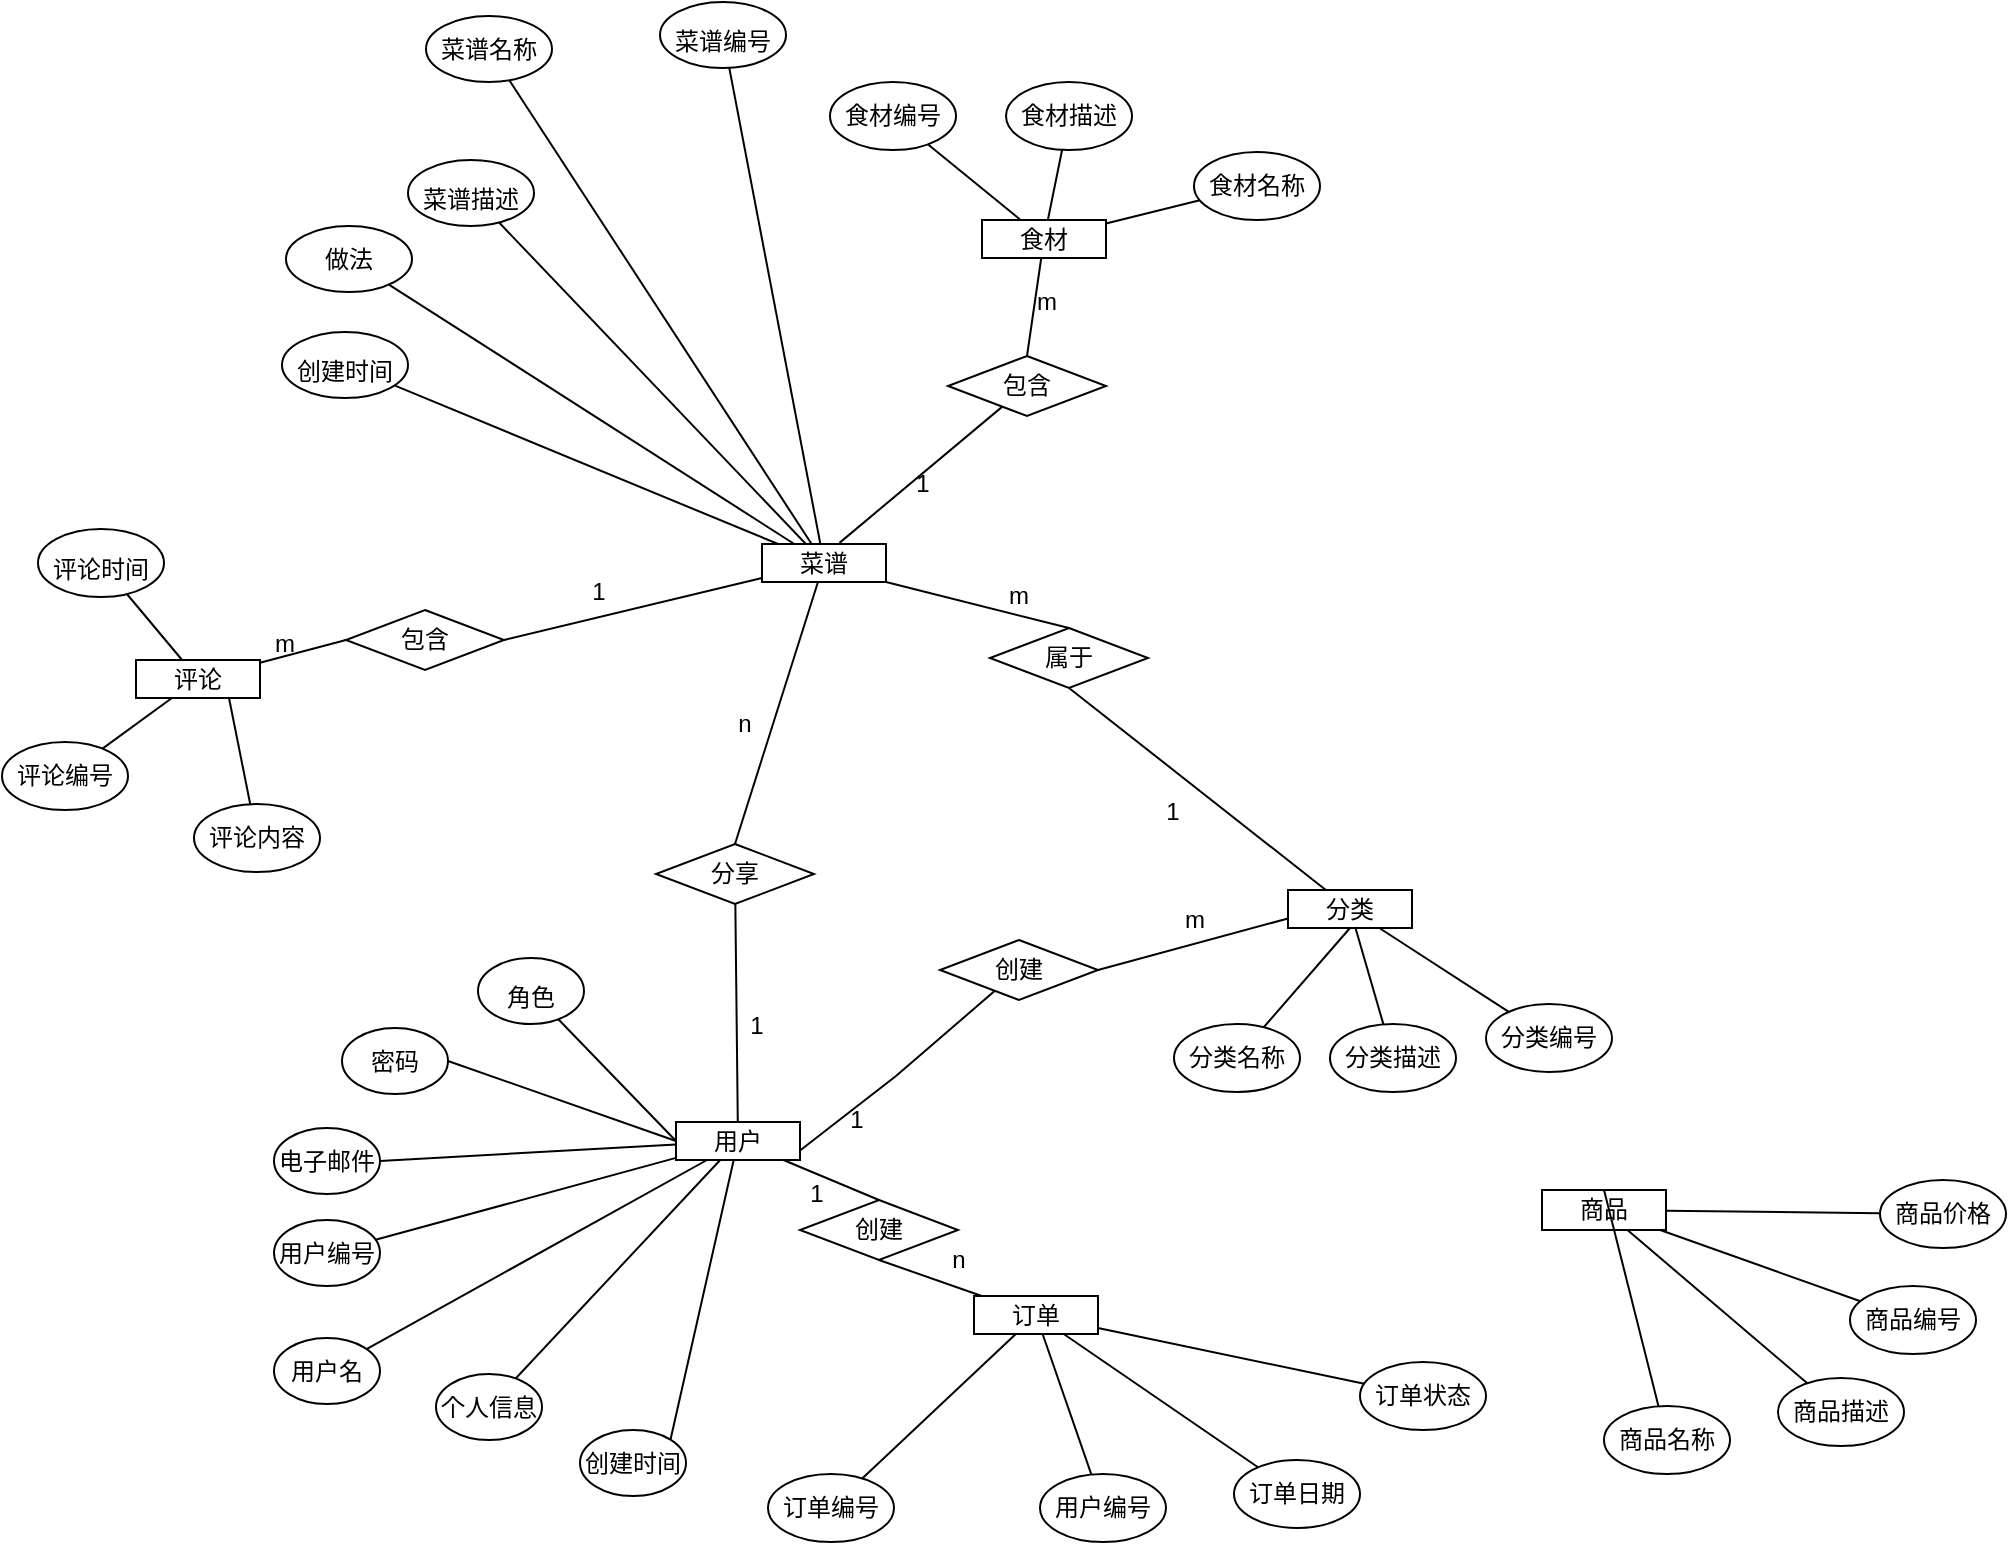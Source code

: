 <mxfile version="26.0.16">
  <diagram name="第 1 页" id="1HDWdItfqhj2lZLO5Fnb">
    <mxGraphModel dx="1750" dy="870" grid="0" gridSize="10" guides="1" tooltips="1" connect="1" arrows="1" fold="1" page="1" pageScale="1" pageWidth="1100" pageHeight="850" math="0" shadow="0">
      <root>
        <mxCell id="0" />
        <mxCell id="1" parent="0" />
        <mxCell id="SQZiUt8u2_AjFRlVFgGF-1" value="食材" style="rounded=0;whiteSpace=wrap;html=1;" vertex="1" parent="1">
          <mxGeometry x="534" y="137" width="62" height="19" as="geometry" />
        </mxCell>
        <mxCell id="SQZiUt8u2_AjFRlVFgGF-2" value="创建时间" style="ellipse;whiteSpace=wrap;html=1;" vertex="1" parent="1">
          <mxGeometry x="333" y="742" width="53" height="33" as="geometry" />
        </mxCell>
        <mxCell id="SQZiUt8u2_AjFRlVFgGF-3" value="个人信息" style="ellipse;whiteSpace=wrap;html=1;" vertex="1" parent="1">
          <mxGeometry x="261" y="714" width="53" height="33" as="geometry" />
        </mxCell>
        <mxCell id="SQZiUt8u2_AjFRlVFgGF-4" value="&lt;table&gt;&lt;tbody&gt;&lt;tr&gt;&lt;td&gt;&lt;/td&gt;&lt;/tr&gt;&lt;/tbody&gt;&lt;/table&gt;&lt;table&gt;&lt;tbody&gt;&lt;tr&gt;&lt;td&gt;角色&lt;/td&gt;&lt;/tr&gt;&lt;/tbody&gt;&lt;/table&gt;" style="ellipse;whiteSpace=wrap;html=1;" vertex="1" parent="1">
          <mxGeometry x="282" y="506" width="53" height="33" as="geometry" />
        </mxCell>
        <mxCell id="SQZiUt8u2_AjFRlVFgGF-5" value="密码" style="ellipse;whiteSpace=wrap;html=1;" vertex="1" parent="1">
          <mxGeometry x="214" y="541" width="53" height="33" as="geometry" />
        </mxCell>
        <mxCell id="SQZiUt8u2_AjFRlVFgGF-6" value="电子邮件" style="ellipse;whiteSpace=wrap;html=1;" vertex="1" parent="1">
          <mxGeometry x="180" y="591" width="53" height="33" as="geometry" />
        </mxCell>
        <mxCell id="SQZiUt8u2_AjFRlVFgGF-7" value="用户编号" style="ellipse;whiteSpace=wrap;html=1;" vertex="1" parent="1">
          <mxGeometry x="180" y="637" width="53" height="33" as="geometry" />
        </mxCell>
        <mxCell id="SQZiUt8u2_AjFRlVFgGF-8" value="用户名" style="ellipse;whiteSpace=wrap;html=1;" vertex="1" parent="1">
          <mxGeometry x="180" y="696" width="53" height="33" as="geometry" />
        </mxCell>
        <mxCell id="SQZiUt8u2_AjFRlVFgGF-10" value="用户" style="rounded=0;whiteSpace=wrap;html=1;" vertex="1" parent="1">
          <mxGeometry x="381" y="588" width="62" height="19" as="geometry" />
        </mxCell>
        <mxCell id="SQZiUt8u2_AjFRlVFgGF-11" value="分类" style="rounded=0;whiteSpace=wrap;html=1;" vertex="1" parent="1">
          <mxGeometry x="687" y="472" width="62" height="19" as="geometry" />
        </mxCell>
        <mxCell id="SQZiUt8u2_AjFRlVFgGF-12" value="菜谱" style="rounded=0;whiteSpace=wrap;html=1;" vertex="1" parent="1">
          <mxGeometry x="424" y="299" width="62" height="19" as="geometry" />
        </mxCell>
        <mxCell id="SQZiUt8u2_AjFRlVFgGF-14" value="菜谱名称" style="ellipse;whiteSpace=wrap;html=1;" vertex="1" parent="1">
          <mxGeometry x="256" y="35" width="63" height="33" as="geometry" />
        </mxCell>
        <mxCell id="SQZiUt8u2_AjFRlVFgGF-15" value="&lt;table&gt;&lt;tbody&gt;&lt;tr&gt;&lt;td&gt;&lt;/td&gt;&lt;/tr&gt;&lt;/tbody&gt;&lt;/table&gt;&lt;table&gt;&lt;tbody&gt;&lt;tr&gt;&lt;td&gt;菜谱编号&lt;/td&gt;&lt;/tr&gt;&lt;/tbody&gt;&lt;/table&gt;" style="ellipse;whiteSpace=wrap;html=1;" vertex="1" parent="1">
          <mxGeometry x="373" y="28" width="63" height="33" as="geometry" />
        </mxCell>
        <mxCell id="SQZiUt8u2_AjFRlVFgGF-16" value="&lt;table&gt;&lt;tbody&gt;&lt;tr&gt;&lt;td&gt;&lt;/td&gt;&lt;/tr&gt;&lt;/tbody&gt;&lt;/table&gt;&lt;table&gt;&lt;tbody&gt;&lt;tr&gt;&lt;td&gt;菜谱描述&lt;/td&gt;&lt;/tr&gt;&lt;/tbody&gt;&lt;/table&gt;" style="ellipse;whiteSpace=wrap;html=1;" vertex="1" parent="1">
          <mxGeometry x="247" y="107" width="63" height="33" as="geometry" />
        </mxCell>
        <mxCell id="SQZiUt8u2_AjFRlVFgGF-17" value="做法" style="ellipse;whiteSpace=wrap;html=1;" vertex="1" parent="1">
          <mxGeometry x="186" y="140" width="63" height="33" as="geometry" />
        </mxCell>
        <mxCell id="SQZiUt8u2_AjFRlVFgGF-18" value="&lt;table&gt;&lt;tbody&gt;&lt;tr&gt;&lt;td&gt;&lt;/td&gt;&lt;/tr&gt;&lt;/tbody&gt;&lt;/table&gt;&lt;table&gt;&lt;tbody&gt;&lt;tr&gt;&lt;td&gt;创建时间&lt;/td&gt;&lt;/tr&gt;&lt;/tbody&gt;&lt;/table&gt;" style="ellipse;whiteSpace=wrap;html=1;" vertex="1" parent="1">
          <mxGeometry x="184" y="193" width="63" height="33" as="geometry" />
        </mxCell>
        <mxCell id="SQZiUt8u2_AjFRlVFgGF-19" value="食材编号" style="ellipse;whiteSpace=wrap;html=1;" vertex="1" parent="1">
          <mxGeometry x="458" y="68" width="63" height="34" as="geometry" />
        </mxCell>
        <mxCell id="SQZiUt8u2_AjFRlVFgGF-20" value="评论编号" style="ellipse;whiteSpace=wrap;html=1;" vertex="1" parent="1">
          <mxGeometry x="44" y="398" width="63" height="34" as="geometry" />
        </mxCell>
        <mxCell id="SQZiUt8u2_AjFRlVFgGF-21" value="食材描述" style="ellipse;whiteSpace=wrap;html=1;" vertex="1" parent="1">
          <mxGeometry x="546" y="68" width="63" height="34" as="geometry" />
        </mxCell>
        <mxCell id="SQZiUt8u2_AjFRlVFgGF-22" value="食材名称" style="ellipse;whiteSpace=wrap;html=1;" vertex="1" parent="1">
          <mxGeometry x="640" y="103" width="63" height="34" as="geometry" />
        </mxCell>
        <mxCell id="SQZiUt8u2_AjFRlVFgGF-24" value="订单编号" style="ellipse;whiteSpace=wrap;html=1;" vertex="1" parent="1">
          <mxGeometry x="427" y="764" width="63" height="34" as="geometry" />
        </mxCell>
        <mxCell id="SQZiUt8u2_AjFRlVFgGF-25" value="分类编号" style="ellipse;whiteSpace=wrap;html=1;" vertex="1" parent="1">
          <mxGeometry x="786" y="529" width="63" height="34" as="geometry" />
        </mxCell>
        <mxCell id="SQZiUt8u2_AjFRlVFgGF-26" value="分类描述" style="ellipse;whiteSpace=wrap;html=1;" vertex="1" parent="1">
          <mxGeometry x="708" y="539" width="63" height="34" as="geometry" />
        </mxCell>
        <mxCell id="SQZiUt8u2_AjFRlVFgGF-27" value="分类名称" style="ellipse;whiteSpace=wrap;html=1;" vertex="1" parent="1">
          <mxGeometry x="630" y="539" width="63" height="34" as="geometry" />
        </mxCell>
        <mxCell id="SQZiUt8u2_AjFRlVFgGF-28" value="评论" style="rounded=0;whiteSpace=wrap;html=1;" vertex="1" parent="1">
          <mxGeometry x="111" y="357" width="62" height="19" as="geometry" />
        </mxCell>
        <mxCell id="SQZiUt8u2_AjFRlVFgGF-29" value="用户编号" style="ellipse;whiteSpace=wrap;html=1;" vertex="1" parent="1">
          <mxGeometry x="563" y="764" width="63" height="34" as="geometry" />
        </mxCell>
        <mxCell id="SQZiUt8u2_AjFRlVFgGF-30" value="订单日期" style="ellipse;whiteSpace=wrap;html=1;" vertex="1" parent="1">
          <mxGeometry x="660" y="757" width="63" height="34" as="geometry" />
        </mxCell>
        <mxCell id="SQZiUt8u2_AjFRlVFgGF-31" value="订单状态" style="ellipse;whiteSpace=wrap;html=1;" vertex="1" parent="1">
          <mxGeometry x="723" y="708" width="63" height="34" as="geometry" />
        </mxCell>
        <mxCell id="SQZiUt8u2_AjFRlVFgGF-32" value="&lt;table&gt;&lt;tbody&gt;&lt;tr&gt;&lt;td&gt;&lt;/td&gt;&lt;/tr&gt;&lt;/tbody&gt;&lt;/table&gt;&lt;table&gt;&lt;tbody&gt;&lt;tr&gt;&lt;td&gt;评论时间&lt;/td&gt;&lt;/tr&gt;&lt;/tbody&gt;&lt;/table&gt;" style="ellipse;whiteSpace=wrap;html=1;" vertex="1" parent="1">
          <mxGeometry x="62" y="291.5" width="63" height="34" as="geometry" />
        </mxCell>
        <mxCell id="SQZiUt8u2_AjFRlVFgGF-33" value="评论内容" style="ellipse;whiteSpace=wrap;html=1;" vertex="1" parent="1">
          <mxGeometry x="140" y="429" width="63" height="34" as="geometry" />
        </mxCell>
        <mxCell id="SQZiUt8u2_AjFRlVFgGF-36" value="订单" style="rounded=0;whiteSpace=wrap;html=1;" vertex="1" parent="1">
          <mxGeometry x="530" y="675" width="62" height="19" as="geometry" />
        </mxCell>
        <mxCell id="SQZiUt8u2_AjFRlVFgGF-37" value="商品" style="rounded=0;whiteSpace=wrap;html=1;" vertex="1" parent="1">
          <mxGeometry x="814" y="622" width="62" height="20" as="geometry" />
        </mxCell>
        <mxCell id="SQZiUt8u2_AjFRlVFgGF-38" value="商品价格" style="ellipse;whiteSpace=wrap;html=1;" vertex="1" parent="1">
          <mxGeometry x="983" y="617" width="63" height="34" as="geometry" />
        </mxCell>
        <mxCell id="SQZiUt8u2_AjFRlVFgGF-39" value="商品描述" style="ellipse;whiteSpace=wrap;html=1;" vertex="1" parent="1">
          <mxGeometry x="932" y="716" width="63" height="34" as="geometry" />
        </mxCell>
        <mxCell id="SQZiUt8u2_AjFRlVFgGF-40" value="商品编号" style="ellipse;whiteSpace=wrap;html=1;" vertex="1" parent="1">
          <mxGeometry x="968" y="670" width="63" height="34" as="geometry" />
        </mxCell>
        <mxCell id="SQZiUt8u2_AjFRlVFgGF-41" value="商品名称" style="ellipse;whiteSpace=wrap;html=1;" vertex="1" parent="1">
          <mxGeometry x="845" y="730" width="63" height="34" as="geometry" />
        </mxCell>
        <mxCell id="SQZiUt8u2_AjFRlVFgGF-43" value="" style="endArrow=none;html=1;rounded=0;entryX=0;entryY=0.5;entryDx=0;entryDy=0;" edge="1" parent="1" source="SQZiUt8u2_AjFRlVFgGF-4" target="SQZiUt8u2_AjFRlVFgGF-10">
          <mxGeometry width="50" height="50" relative="1" as="geometry">
            <mxPoint x="406" y="627" as="sourcePoint" />
            <mxPoint x="456" y="577" as="targetPoint" />
          </mxGeometry>
        </mxCell>
        <mxCell id="SQZiUt8u2_AjFRlVFgGF-44" value="" style="endArrow=none;html=1;rounded=0;exitX=1;exitY=0.5;exitDx=0;exitDy=0;entryX=0;entryY=0.5;entryDx=0;entryDy=0;" edge="1" parent="1" source="SQZiUt8u2_AjFRlVFgGF-5" target="SQZiUt8u2_AjFRlVFgGF-10">
          <mxGeometry width="50" height="50" relative="1" as="geometry">
            <mxPoint x="416" y="664" as="sourcePoint" />
            <mxPoint x="346" y="603" as="targetPoint" />
          </mxGeometry>
        </mxCell>
        <mxCell id="SQZiUt8u2_AjFRlVFgGF-46" value="" style="endArrow=none;html=1;rounded=0;exitX=1;exitY=0.5;exitDx=0;exitDy=0;" edge="1" parent="1" source="SQZiUt8u2_AjFRlVFgGF-6" target="SQZiUt8u2_AjFRlVFgGF-10">
          <mxGeometry width="50" height="50" relative="1" as="geometry">
            <mxPoint x="243" y="582" as="sourcePoint" />
            <mxPoint x="392" y="603" as="targetPoint" />
          </mxGeometry>
        </mxCell>
        <mxCell id="SQZiUt8u2_AjFRlVFgGF-47" value="" style="endArrow=none;html=1;rounded=0;" edge="1" parent="1" source="SQZiUt8u2_AjFRlVFgGF-7" target="SQZiUt8u2_AjFRlVFgGF-10">
          <mxGeometry width="50" height="50" relative="1" as="geometry">
            <mxPoint x="243" y="618" as="sourcePoint" />
            <mxPoint x="391" y="609" as="targetPoint" />
          </mxGeometry>
        </mxCell>
        <mxCell id="SQZiUt8u2_AjFRlVFgGF-48" value="" style="endArrow=none;html=1;rounded=0;entryX=0.25;entryY=1;entryDx=0;entryDy=0;" edge="1" parent="1" source="SQZiUt8u2_AjFRlVFgGF-8" target="SQZiUt8u2_AjFRlVFgGF-10">
          <mxGeometry width="50" height="50" relative="1" as="geometry">
            <mxPoint x="241" y="657" as="sourcePoint" />
            <mxPoint x="391" y="616" as="targetPoint" />
          </mxGeometry>
        </mxCell>
        <mxCell id="SQZiUt8u2_AjFRlVFgGF-49" value="" style="endArrow=none;html=1;rounded=0;" edge="1" parent="1" source="SQZiUt8u2_AjFRlVFgGF-3" target="SQZiUt8u2_AjFRlVFgGF-10">
          <mxGeometry width="50" height="50" relative="1" as="geometry">
            <mxPoint x="236" y="712" as="sourcePoint" />
            <mxPoint x="407" y="617" as="targetPoint" />
          </mxGeometry>
        </mxCell>
        <mxCell id="SQZiUt8u2_AjFRlVFgGF-50" value="" style="endArrow=none;html=1;rounded=0;" edge="1" parent="1" source="SQZiUt8u2_AjFRlVFgGF-18" target="SQZiUt8u2_AjFRlVFgGF-12">
          <mxGeometry width="50" height="50" relative="1" as="geometry">
            <mxPoint x="126" y="414" as="sourcePoint" />
            <mxPoint x="297" y="319" as="targetPoint" />
          </mxGeometry>
        </mxCell>
        <mxCell id="SQZiUt8u2_AjFRlVFgGF-51" value="" style="endArrow=none;html=1;rounded=0;exitX=1;exitY=0;exitDx=0;exitDy=0;" edge="1" parent="1" source="SQZiUt8u2_AjFRlVFgGF-2" target="SQZiUt8u2_AjFRlVFgGF-10">
          <mxGeometry width="50" height="50" relative="1" as="geometry">
            <mxPoint x="256" y="732" as="sourcePoint" />
            <mxPoint x="427" y="637" as="targetPoint" />
          </mxGeometry>
        </mxCell>
        <mxCell id="SQZiUt8u2_AjFRlVFgGF-52" value="" style="endArrow=none;html=1;rounded=0;" edge="1" parent="1" source="SQZiUt8u2_AjFRlVFgGF-1" target="SQZiUt8u2_AjFRlVFgGF-21">
          <mxGeometry width="50" height="50" relative="1" as="geometry">
            <mxPoint x="339" y="160" as="sourcePoint" />
            <mxPoint x="510" y="65" as="targetPoint" />
          </mxGeometry>
        </mxCell>
        <mxCell id="SQZiUt8u2_AjFRlVFgGF-53" value="" style="endArrow=none;html=1;rounded=0;" edge="1" parent="1" source="SQZiUt8u2_AjFRlVFgGF-1" target="SQZiUt8u2_AjFRlVFgGF-22">
          <mxGeometry width="50" height="50" relative="1" as="geometry">
            <mxPoint x="349" y="170" as="sourcePoint" />
            <mxPoint x="520" y="75" as="targetPoint" />
          </mxGeometry>
        </mxCell>
        <mxCell id="SQZiUt8u2_AjFRlVFgGF-54" value="" style="endArrow=none;html=1;rounded=0;" edge="1" parent="1" source="SQZiUt8u2_AjFRlVFgGF-1" target="SQZiUt8u2_AjFRlVFgGF-19">
          <mxGeometry width="50" height="50" relative="1" as="geometry">
            <mxPoint x="359" y="180" as="sourcePoint" />
            <mxPoint x="530" y="85" as="targetPoint" />
          </mxGeometry>
        </mxCell>
        <mxCell id="SQZiUt8u2_AjFRlVFgGF-55" value="" style="endArrow=none;html=1;rounded=0;" edge="1" parent="1" source="SQZiUt8u2_AjFRlVFgGF-17" target="SQZiUt8u2_AjFRlVFgGF-12">
          <mxGeometry width="50" height="50" relative="1" as="geometry">
            <mxPoint x="179" y="338" as="sourcePoint" />
            <mxPoint x="311" y="240" as="targetPoint" />
          </mxGeometry>
        </mxCell>
        <mxCell id="SQZiUt8u2_AjFRlVFgGF-56" value="" style="endArrow=none;html=1;rounded=0;" edge="1" parent="1" source="SQZiUt8u2_AjFRlVFgGF-16" target="SQZiUt8u2_AjFRlVFgGF-12">
          <mxGeometry width="50" height="50" relative="1" as="geometry">
            <mxPoint x="148" y="418" as="sourcePoint" />
            <mxPoint x="280" y="320" as="targetPoint" />
          </mxGeometry>
        </mxCell>
        <mxCell id="SQZiUt8u2_AjFRlVFgGF-57" value="" style="endArrow=none;html=1;rounded=0;" edge="1" parent="1" source="SQZiUt8u2_AjFRlVFgGF-14" target="SQZiUt8u2_AjFRlVFgGF-12">
          <mxGeometry width="50" height="50" relative="1" as="geometry">
            <mxPoint x="158" y="428" as="sourcePoint" />
            <mxPoint x="290" y="330" as="targetPoint" />
          </mxGeometry>
        </mxCell>
        <mxCell id="SQZiUt8u2_AjFRlVFgGF-58" value="" style="endArrow=none;html=1;rounded=0;" edge="1" parent="1" source="SQZiUt8u2_AjFRlVFgGF-12" target="SQZiUt8u2_AjFRlVFgGF-15">
          <mxGeometry width="50" height="50" relative="1" as="geometry">
            <mxPoint x="168" y="438" as="sourcePoint" />
            <mxPoint x="300" y="340" as="targetPoint" />
          </mxGeometry>
        </mxCell>
        <mxCell id="SQZiUt8u2_AjFRlVFgGF-60" value="分享" style="rhombus;whiteSpace=wrap;html=1;" vertex="1" parent="1">
          <mxGeometry x="371" y="449" width="79" height="30" as="geometry" />
        </mxCell>
        <mxCell id="SQZiUt8u2_AjFRlVFgGF-61" value="" style="endArrow=none;html=1;rounded=0;exitX=0.5;exitY=0;exitDx=0;exitDy=0;" edge="1" parent="1" source="SQZiUt8u2_AjFRlVFgGF-60" target="SQZiUt8u2_AjFRlVFgGF-12">
          <mxGeometry width="50" height="50" relative="1" as="geometry">
            <mxPoint x="501" y="549" as="sourcePoint" />
            <mxPoint x="551" y="499" as="targetPoint" />
          </mxGeometry>
        </mxCell>
        <mxCell id="SQZiUt8u2_AjFRlVFgGF-62" value="" style="endArrow=none;html=1;rounded=0;" edge="1" parent="1" source="SQZiUt8u2_AjFRlVFgGF-10" target="SQZiUt8u2_AjFRlVFgGF-60">
          <mxGeometry width="50" height="50" relative="1" as="geometry">
            <mxPoint x="421" y="581" as="sourcePoint" />
            <mxPoint x="412" y="475" as="targetPoint" />
          </mxGeometry>
        </mxCell>
        <mxCell id="SQZiUt8u2_AjFRlVFgGF-63" value="1" style="text;html=1;align=center;verticalAlign=middle;resizable=0;points=[];autosize=1;strokeColor=none;fillColor=none;" vertex="1" parent="1">
          <mxGeometry x="408" y="527" width="25" height="26" as="geometry" />
        </mxCell>
        <mxCell id="SQZiUt8u2_AjFRlVFgGF-64" value="n" style="text;html=1;align=center;verticalAlign=middle;resizable=0;points=[];autosize=1;strokeColor=none;fillColor=none;" vertex="1" parent="1">
          <mxGeometry x="402" y="376" width="25" height="26" as="geometry" />
        </mxCell>
        <mxCell id="SQZiUt8u2_AjFRlVFgGF-65" value="包含" style="rhombus;whiteSpace=wrap;html=1;" vertex="1" parent="1">
          <mxGeometry x="517" y="205" width="79" height="30" as="geometry" />
        </mxCell>
        <mxCell id="SQZiUt8u2_AjFRlVFgGF-66" value="" style="endArrow=none;html=1;rounded=0;exitX=0.625;exitY=-0.03;exitDx=0;exitDy=0;exitPerimeter=0;" edge="1" parent="1" source="SQZiUt8u2_AjFRlVFgGF-12" target="SQZiUt8u2_AjFRlVFgGF-65">
          <mxGeometry width="50" height="50" relative="1" as="geometry">
            <mxPoint x="453" y="216" as="sourcePoint" />
            <mxPoint x="503" y="166" as="targetPoint" />
          </mxGeometry>
        </mxCell>
        <mxCell id="SQZiUt8u2_AjFRlVFgGF-67" value="1" style="text;html=1;align=center;verticalAlign=middle;resizable=0;points=[];autosize=1;strokeColor=none;fillColor=none;" vertex="1" parent="1">
          <mxGeometry x="491" y="256" width="25" height="26" as="geometry" />
        </mxCell>
        <mxCell id="SQZiUt8u2_AjFRlVFgGF-68" value="" style="endArrow=none;html=1;rounded=0;exitX=0.5;exitY=0;exitDx=0;exitDy=0;" edge="1" parent="1" source="SQZiUt8u2_AjFRlVFgGF-65" target="SQZiUt8u2_AjFRlVFgGF-1">
          <mxGeometry width="50" height="50" relative="1" as="geometry">
            <mxPoint x="720" y="237" as="sourcePoint" />
            <mxPoint x="770" y="187" as="targetPoint" />
          </mxGeometry>
        </mxCell>
        <mxCell id="SQZiUt8u2_AjFRlVFgGF-69" value="m" style="text;html=1;align=center;verticalAlign=middle;resizable=0;points=[];autosize=1;strokeColor=none;fillColor=none;" vertex="1" parent="1">
          <mxGeometry x="552" y="165" width="28" height="26" as="geometry" />
        </mxCell>
        <mxCell id="SQZiUt8u2_AjFRlVFgGF-70" value="创建" style="rhombus;whiteSpace=wrap;html=1;" vertex="1" parent="1">
          <mxGeometry x="513" y="497" width="79" height="30" as="geometry" />
        </mxCell>
        <mxCell id="SQZiUt8u2_AjFRlVFgGF-71" value="1" style="text;html=1;align=center;verticalAlign=middle;resizable=0;points=[];autosize=1;strokeColor=none;fillColor=none;" vertex="1" parent="1">
          <mxGeometry x="458" y="574" width="25" height="26" as="geometry" />
        </mxCell>
        <mxCell id="SQZiUt8u2_AjFRlVFgGF-72" value="" style="endArrow=none;html=1;rounded=0;exitX=1;exitY=0.75;exitDx=0;exitDy=0;" edge="1" parent="1" source="SQZiUt8u2_AjFRlVFgGF-10" target="SQZiUt8u2_AjFRlVFgGF-70">
          <mxGeometry width="50" height="50" relative="1" as="geometry">
            <mxPoint x="422" y="598" as="sourcePoint" />
            <mxPoint x="421" y="489" as="targetPoint" />
            <Array as="points">
              <mxPoint x="491" y="565" />
            </Array>
          </mxGeometry>
        </mxCell>
        <mxCell id="SQZiUt8u2_AjFRlVFgGF-73" value="" style="endArrow=none;html=1;rounded=0;entryX=0;entryY=0.75;entryDx=0;entryDy=0;exitX=1;exitY=0.5;exitDx=0;exitDy=0;" edge="1" parent="1" source="SQZiUt8u2_AjFRlVFgGF-70" target="SQZiUt8u2_AjFRlVFgGF-11">
          <mxGeometry width="50" height="50" relative="1" as="geometry">
            <mxPoint x="498" y="484" as="sourcePoint" />
            <mxPoint x="554" y="485" as="targetPoint" />
          </mxGeometry>
        </mxCell>
        <mxCell id="SQZiUt8u2_AjFRlVFgGF-74" value="m" style="text;html=1;align=center;verticalAlign=middle;resizable=0;points=[];autosize=1;strokeColor=none;fillColor=none;" vertex="1" parent="1">
          <mxGeometry x="626" y="474" width="28" height="26" as="geometry" />
        </mxCell>
        <mxCell id="SQZiUt8u2_AjFRlVFgGF-75" value="" style="endArrow=none;html=1;rounded=0;entryX=0.5;entryY=1;entryDx=0;entryDy=0;" edge="1" parent="1" source="SQZiUt8u2_AjFRlVFgGF-27" target="SQZiUt8u2_AjFRlVFgGF-11">
          <mxGeometry width="50" height="50" relative="1" as="geometry">
            <mxPoint x="850" y="366" as="sourcePoint" />
            <mxPoint x="900" y="316" as="targetPoint" />
          </mxGeometry>
        </mxCell>
        <mxCell id="SQZiUt8u2_AjFRlVFgGF-76" value="" style="endArrow=none;html=1;rounded=0;" edge="1" parent="1" source="SQZiUt8u2_AjFRlVFgGF-26" target="SQZiUt8u2_AjFRlVFgGF-11">
          <mxGeometry width="50" height="50" relative="1" as="geometry">
            <mxPoint x="685" y="551" as="sourcePoint" />
            <mxPoint x="728" y="501" as="targetPoint" />
          </mxGeometry>
        </mxCell>
        <mxCell id="SQZiUt8u2_AjFRlVFgGF-77" value="" style="endArrow=none;html=1;rounded=0;" edge="1" parent="1" source="SQZiUt8u2_AjFRlVFgGF-25" target="SQZiUt8u2_AjFRlVFgGF-11">
          <mxGeometry width="50" height="50" relative="1" as="geometry">
            <mxPoint x="695" y="561" as="sourcePoint" />
            <mxPoint x="738" y="511" as="targetPoint" />
          </mxGeometry>
        </mxCell>
        <mxCell id="SQZiUt8u2_AjFRlVFgGF-78" value="属于" style="rhombus;whiteSpace=wrap;html=1;" vertex="1" parent="1">
          <mxGeometry x="538" y="341" width="79" height="30" as="geometry" />
        </mxCell>
        <mxCell id="SQZiUt8u2_AjFRlVFgGF-80" value="" style="endArrow=none;html=1;rounded=0;exitX=0.5;exitY=1;exitDx=0;exitDy=0;" edge="1" parent="1" source="SQZiUt8u2_AjFRlVFgGF-78" target="SQZiUt8u2_AjFRlVFgGF-11">
          <mxGeometry width="50" height="50" relative="1" as="geometry">
            <mxPoint x="700" y="293" as="sourcePoint" />
            <mxPoint x="750" y="243" as="targetPoint" />
          </mxGeometry>
        </mxCell>
        <mxCell id="SQZiUt8u2_AjFRlVFgGF-81" value="" style="endArrow=none;html=1;rounded=0;exitX=0.5;exitY=0;exitDx=0;exitDy=0;entryX=1;entryY=1;entryDx=0;entryDy=0;" edge="1" parent="1" source="SQZiUt8u2_AjFRlVFgGF-78" target="SQZiUt8u2_AjFRlVFgGF-12">
          <mxGeometry width="50" height="50" relative="1" as="geometry">
            <mxPoint x="526" y="382" as="sourcePoint" />
            <mxPoint x="576" y="332" as="targetPoint" />
          </mxGeometry>
        </mxCell>
        <mxCell id="SQZiUt8u2_AjFRlVFgGF-82" value="m" style="text;html=1;align=center;verticalAlign=middle;resizable=0;points=[];autosize=1;strokeColor=none;fillColor=none;" vertex="1" parent="1">
          <mxGeometry x="538" y="312" width="28" height="26" as="geometry" />
        </mxCell>
        <mxCell id="SQZiUt8u2_AjFRlVFgGF-83" value="1" style="text;html=1;align=center;verticalAlign=middle;resizable=0;points=[];autosize=1;strokeColor=none;fillColor=none;" vertex="1" parent="1">
          <mxGeometry x="616" y="420" width="25" height="26" as="geometry" />
        </mxCell>
        <mxCell id="SQZiUt8u2_AjFRlVFgGF-85" value="" style="endArrow=none;html=1;rounded=0;" edge="1" parent="1" source="SQZiUt8u2_AjFRlVFgGF-37" target="SQZiUt8u2_AjFRlVFgGF-38">
          <mxGeometry width="50" height="50" relative="1" as="geometry">
            <mxPoint x="1090" y="809" as="sourcePoint" />
            <mxPoint x="1140" y="759" as="targetPoint" />
          </mxGeometry>
        </mxCell>
        <mxCell id="SQZiUt8u2_AjFRlVFgGF-86" value="" style="endArrow=none;html=1;rounded=0;" edge="1" parent="1" source="SQZiUt8u2_AjFRlVFgGF-37" target="SQZiUt8u2_AjFRlVFgGF-40">
          <mxGeometry width="50" height="50" relative="1" as="geometry">
            <mxPoint x="1090" y="809" as="sourcePoint" />
            <mxPoint x="1140" y="759" as="targetPoint" />
          </mxGeometry>
        </mxCell>
        <mxCell id="SQZiUt8u2_AjFRlVFgGF-87" value="" style="endArrow=none;html=1;rounded=0;" edge="1" parent="1" source="SQZiUt8u2_AjFRlVFgGF-37" target="SQZiUt8u2_AjFRlVFgGF-39">
          <mxGeometry width="50" height="50" relative="1" as="geometry">
            <mxPoint x="1090" y="809" as="sourcePoint" />
            <mxPoint x="1140" y="759" as="targetPoint" />
          </mxGeometry>
        </mxCell>
        <mxCell id="SQZiUt8u2_AjFRlVFgGF-88" value="" style="endArrow=none;html=1;rounded=0;exitX=0.5;exitY=0;exitDx=0;exitDy=0;" edge="1" parent="1" source="SQZiUt8u2_AjFRlVFgGF-37" target="SQZiUt8u2_AjFRlVFgGF-41">
          <mxGeometry width="50" height="50" relative="1" as="geometry">
            <mxPoint x="1090" y="809" as="sourcePoint" />
            <mxPoint x="1140" y="759" as="targetPoint" />
          </mxGeometry>
        </mxCell>
        <mxCell id="SQZiUt8u2_AjFRlVFgGF-89" value="" style="endArrow=none;html=1;rounded=0;" edge="1" parent="1" source="SQZiUt8u2_AjFRlVFgGF-24" target="SQZiUt8u2_AjFRlVFgGF-36">
          <mxGeometry width="50" height="50" relative="1" as="geometry">
            <mxPoint x="393" y="685" as="sourcePoint" />
            <mxPoint x="493" y="693" as="targetPoint" />
          </mxGeometry>
        </mxCell>
        <mxCell id="SQZiUt8u2_AjFRlVFgGF-90" value="" style="endArrow=none;html=1;rounded=0;" edge="1" parent="1" source="SQZiUt8u2_AjFRlVFgGF-36" target="SQZiUt8u2_AjFRlVFgGF-29">
          <mxGeometry width="50" height="50" relative="1" as="geometry">
            <mxPoint x="393" y="685" as="sourcePoint" />
            <mxPoint x="512" y="653" as="targetPoint" />
          </mxGeometry>
        </mxCell>
        <mxCell id="SQZiUt8u2_AjFRlVFgGF-91" value="" style="endArrow=none;html=1;rounded=0;" edge="1" parent="1" source="SQZiUt8u2_AjFRlVFgGF-36" target="SQZiUt8u2_AjFRlVFgGF-31">
          <mxGeometry width="50" height="50" relative="1" as="geometry">
            <mxPoint x="393" y="685" as="sourcePoint" />
            <mxPoint x="443" y="635" as="targetPoint" />
          </mxGeometry>
        </mxCell>
        <mxCell id="SQZiUt8u2_AjFRlVFgGF-92" value="" style="endArrow=none;html=1;rounded=0;" edge="1" parent="1" source="SQZiUt8u2_AjFRlVFgGF-36" target="SQZiUt8u2_AjFRlVFgGF-30">
          <mxGeometry width="50" height="50" relative="1" as="geometry">
            <mxPoint x="527" y="694" as="sourcePoint" />
            <mxPoint x="696" y="636" as="targetPoint" />
          </mxGeometry>
        </mxCell>
        <mxCell id="SQZiUt8u2_AjFRlVFgGF-93" value="" style="endArrow=none;html=1;rounded=0;entryX=1;entryY=0.5;entryDx=0;entryDy=0;" edge="1" parent="1" source="SQZiUt8u2_AjFRlVFgGF-12" target="SQZiUt8u2_AjFRlVFgGF-94">
          <mxGeometry width="50" height="50" relative="1" as="geometry">
            <mxPoint x="482" y="247" as="sourcePoint" />
            <mxPoint x="350" y="291" as="targetPoint" />
          </mxGeometry>
        </mxCell>
        <mxCell id="SQZiUt8u2_AjFRlVFgGF-94" value="包含" style="rhombus;whiteSpace=wrap;html=1;" vertex="1" parent="1">
          <mxGeometry x="216" y="332" width="79" height="30" as="geometry" />
        </mxCell>
        <mxCell id="SQZiUt8u2_AjFRlVFgGF-96" value="" style="endArrow=none;html=1;rounded=0;exitX=0;exitY=0.5;exitDx=0;exitDy=0;" edge="1" parent="1" source="SQZiUt8u2_AjFRlVFgGF-94" target="SQZiUt8u2_AjFRlVFgGF-28">
          <mxGeometry width="50" height="50" relative="1" as="geometry">
            <mxPoint x="-112" y="348" as="sourcePoint" />
            <mxPoint x="-62" y="298" as="targetPoint" />
          </mxGeometry>
        </mxCell>
        <mxCell id="SQZiUt8u2_AjFRlVFgGF-97" value="1" style="text;html=1;align=center;verticalAlign=middle;resizable=0;points=[];autosize=1;strokeColor=none;fillColor=none;" vertex="1" parent="1">
          <mxGeometry x="329" y="310" width="25" height="26" as="geometry" />
        </mxCell>
        <mxCell id="SQZiUt8u2_AjFRlVFgGF-98" value="m" style="text;html=1;align=center;verticalAlign=middle;resizable=0;points=[];autosize=1;strokeColor=none;fillColor=none;" vertex="1" parent="1">
          <mxGeometry x="170.5" y="336" width="28" height="26" as="geometry" />
        </mxCell>
        <mxCell id="SQZiUt8u2_AjFRlVFgGF-99" value="" style="endArrow=none;html=1;rounded=0;" edge="1" parent="1" source="SQZiUt8u2_AjFRlVFgGF-28" target="SQZiUt8u2_AjFRlVFgGF-32">
          <mxGeometry width="50" height="50" relative="1" as="geometry">
            <mxPoint x="-119" y="374" as="sourcePoint" />
            <mxPoint x="346" y="194" as="targetPoint" />
          </mxGeometry>
        </mxCell>
        <mxCell id="SQZiUt8u2_AjFRlVFgGF-100" value="" style="endArrow=none;html=1;rounded=0;exitX=0.75;exitY=1;exitDx=0;exitDy=0;" edge="1" parent="1" source="SQZiUt8u2_AjFRlVFgGF-28" target="SQZiUt8u2_AjFRlVFgGF-33">
          <mxGeometry width="50" height="50" relative="1" as="geometry">
            <mxPoint x="201" y="437" as="sourcePoint" />
            <mxPoint x="379" y="172" as="targetPoint" />
          </mxGeometry>
        </mxCell>
        <mxCell id="SQZiUt8u2_AjFRlVFgGF-101" value="" style="endArrow=none;html=1;rounded=0;" edge="1" parent="1" source="SQZiUt8u2_AjFRlVFgGF-28" target="SQZiUt8u2_AjFRlVFgGF-20">
          <mxGeometry width="50" height="50" relative="1" as="geometry">
            <mxPoint x="211" y="447" as="sourcePoint" />
            <mxPoint x="495" y="196" as="targetPoint" />
          </mxGeometry>
        </mxCell>
        <mxCell id="SQZiUt8u2_AjFRlVFgGF-102" value="创建" style="rhombus;whiteSpace=wrap;html=1;" vertex="1" parent="1">
          <mxGeometry x="443" y="627" width="79" height="30" as="geometry" />
        </mxCell>
        <mxCell id="SQZiUt8u2_AjFRlVFgGF-103" value="" style="endArrow=none;html=1;rounded=0;entryX=0.5;entryY=0;entryDx=0;entryDy=0;" edge="1" parent="1" source="SQZiUt8u2_AjFRlVFgGF-10" target="SQZiUt8u2_AjFRlVFgGF-102">
          <mxGeometry width="50" height="50" relative="1" as="geometry">
            <mxPoint x="602" y="522" as="sourcePoint" />
            <mxPoint x="483" y="622" as="targetPoint" />
          </mxGeometry>
        </mxCell>
        <mxCell id="SQZiUt8u2_AjFRlVFgGF-104" value="" style="endArrow=none;html=1;rounded=0;exitX=0.5;exitY=1;exitDx=0;exitDy=0;" edge="1" parent="1" source="SQZiUt8u2_AjFRlVFgGF-102" target="SQZiUt8u2_AjFRlVFgGF-36">
          <mxGeometry width="50" height="50" relative="1" as="geometry">
            <mxPoint x="453" y="612" as="sourcePoint" />
            <mxPoint x="550" y="532" as="targetPoint" />
            <Array as="points" />
          </mxGeometry>
        </mxCell>
        <mxCell id="SQZiUt8u2_AjFRlVFgGF-106" value="1" style="text;html=1;align=center;verticalAlign=middle;resizable=0;points=[];autosize=1;strokeColor=none;fillColor=none;" vertex="1" parent="1">
          <mxGeometry x="438" y="611" width="25" height="26" as="geometry" />
        </mxCell>
        <mxCell id="SQZiUt8u2_AjFRlVFgGF-107" value="n" style="text;html=1;align=center;verticalAlign=middle;resizable=0;points=[];autosize=1;strokeColor=none;fillColor=none;" vertex="1" parent="1">
          <mxGeometry x="509" y="644" width="25" height="26" as="geometry" />
        </mxCell>
      </root>
    </mxGraphModel>
  </diagram>
</mxfile>
